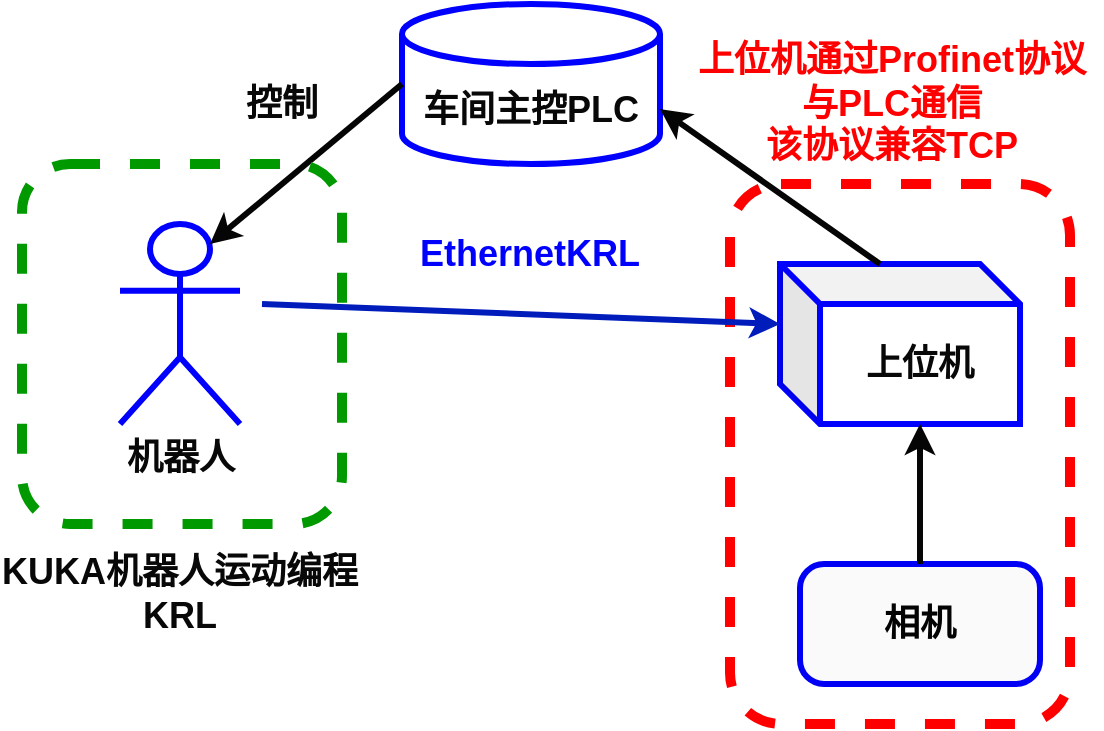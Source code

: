 <mxfile>
    <diagram id="0ZwW-vUITOqkvyoN0IJ5" name="Page-1">
        <mxGraphModel dx="1068" dy="534" grid="1" gridSize="10" guides="1" tooltips="1" connect="1" arrows="1" fold="1" page="1" pageScale="1" pageWidth="827" pageHeight="1169" background="#ffffff" math="0" shadow="0">
            <root>
                <mxCell id="0"/>
                <mxCell id="1" parent="0"/>
                <mxCell id="12" value="&lt;font style=&quot;font-size: 18px&quot; color=&quot;#080808&quot;&gt;&lt;b&gt;车间主控PLC&lt;/b&gt;&lt;/font&gt;" style="shape=cylinder3;whiteSpace=wrap;html=1;boundedLbl=1;backgroundOutline=1;size=15;fillColor=none;strokeColor=#0000FF;strokeWidth=3;" parent="1" vertex="1">
                    <mxGeometry x="310" y="100" width="129" height="80" as="geometry"/>
                </mxCell>
                <mxCell id="15" value="&lt;font color=&quot;#080808&quot; style=&quot;font-size: 18px&quot;&gt;&lt;b&gt;上位机&lt;/b&gt;&lt;/font&gt;&lt;span style=&quot;color: rgba(0 , 0 , 0 , 0) ; font-family: monospace ; font-size: 0px&quot;&gt;%3CmxGraphModel%3E%3Croot%3E%3CmxCell%20id%3D%220%22%2F%3E%3CmxCell%20id%3D%221%22%20parent%3D%220%22%2F%3E%3CmxCell%20id%3D%222%22%20value%3D%22%26lt%3Bfont%20color%3D%26quot%3B%23080808%26quot%3B%20style%3D%26quot%3Bfont-size%3A%2018px%26quot%3B%26gt%3B%26lt%3Bb%26gt%3B%E6%9C%BA%E5%99%A8%E4%BA%BA%26lt%3B%2Fb%26gt%3B%26lt%3B%2Ffont%26gt%3B%22%20style%3D%22shape%3Dcube%3BwhiteSpace%3Dwrap%3Bhtml%3D1%3BboundedLbl%3D1%3BbackgroundOutline%3D1%3BdarkOpacity%3D0.05%3BdarkOpacity2%3D0.1%3BstrokeColor%3D%230000FF%3BstrokeWidth%3D3%3BfillColor%3Dnone%3B%22%20vertex%3D%221%22%20parent%3D%221%22%3E%3CmxGeometry%20x%3D%22300%22%20y%3D%22230%22%20width%3D%22120%22%20height%3D%2280%22%20as%3D%22geometry%22%2F%3E%3C%2FmxCell%3E%3C%2Froot%3E%3C%2FmxGraphModel%3E&lt;/span&gt;" style="shape=cube;whiteSpace=wrap;html=1;boundedLbl=1;backgroundOutline=1;darkOpacity=0.05;darkOpacity2=0.1;strokeColor=#0000FF;strokeWidth=3;fillColor=none;" parent="1" vertex="1">
                    <mxGeometry x="499" y="230" width="120" height="80" as="geometry"/>
                </mxCell>
                <mxCell id="18" value="&lt;b&gt;机器人&lt;/b&gt;" style="shape=umlActor;verticalLabelPosition=bottom;verticalAlign=top;html=1;outlineConnect=0;fontSize=18;fontColor=#080808;strokeColor=#0000FF;strokeWidth=3;fillColor=none;" parent="1" vertex="1">
                    <mxGeometry x="169" y="210" width="60" height="100" as="geometry"/>
                </mxCell>
                <mxCell id="19" value="&lt;font size=&quot;1&quot;&gt;&lt;b style=&quot;font-size: 18px&quot;&gt;相机&lt;/b&gt;&lt;/font&gt;" style="rounded=1;whiteSpace=wrap;html=1;fontSize=12;arcSize=20;fillColor=#FAFAFA;strokeColor=#0000F5;fontColor=#030303;strokeWidth=3;" parent="1" vertex="1">
                    <mxGeometry x="509" y="380" width="120" height="60" as="geometry"/>
                </mxCell>
                <mxCell id="20" style="edgeStyle=none;html=1;entryX=0.75;entryY=0.1;entryDx=0;entryDy=0;fontSize=18;strokeColor=#050505;strokeWidth=3;exitX=0;exitY=0.5;exitDx=0;exitDy=0;exitPerimeter=0;entryPerimeter=0;" parent="1" source="12" target="18" edge="1">
                    <mxGeometry relative="1" as="geometry">
                        <mxPoint x="269" y="390" as="sourcePoint"/>
                        <mxPoint x="379" y="390" as="targetPoint"/>
                    </mxGeometry>
                </mxCell>
                <mxCell id="21" style="edgeStyle=none;html=1;entryX=1;entryY=0;entryDx=0;entryDy=52.5;fontSize=18;strokeColor=#050505;strokeWidth=3;entryPerimeter=0;exitX=0;exitY=0;exitDx=50;exitDy=0;exitPerimeter=0;" parent="1" source="15" target="12" edge="1">
                    <mxGeometry relative="1" as="geometry">
                        <mxPoint x="530" y="130" as="sourcePoint"/>
                        <mxPoint x="329" y="320" as="targetPoint"/>
                    </mxGeometry>
                </mxCell>
                <mxCell id="22" style="edgeStyle=none;html=1;entryX=0;entryY=0;entryDx=70;entryDy=80;fontSize=18;strokeColor=#050505;strokeWidth=3;entryPerimeter=0;exitX=0.5;exitY=0;exitDx=0;exitDy=0;" parent="1" source="19" target="15" edge="1">
                    <mxGeometry relative="1" as="geometry">
                        <mxPoint x="700" y="350" as="sourcePoint"/>
                        <mxPoint x="469" y="380" as="targetPoint"/>
                    </mxGeometry>
                </mxCell>
                <mxCell id="t5s5XTf1Shd5iWonTjOI-22" value="" style="rounded=1;whiteSpace=wrap;html=1;dashed=1;strokeWidth=5;strokeColor=#FF0000;fillColor=none;" parent="1" vertex="1">
                    <mxGeometry x="474" y="190" width="170" height="270" as="geometry"/>
                </mxCell>
                <mxCell id="t5s5XTf1Shd5iWonTjOI-23" value="" style="rounded=1;whiteSpace=wrap;html=1;dashed=1;strokeWidth=5;strokeColor=#009900;fillColor=none;" parent="1" vertex="1">
                    <mxGeometry x="120" y="180" width="160" height="180" as="geometry"/>
                </mxCell>
                <mxCell id="t5s5XTf1Shd5iWonTjOI-24" value="&lt;b&gt;&lt;font style=&quot;font-size: 18px&quot; color=&quot;#080808&quot;&gt;KUKA机器人运动编程KRL&lt;/font&gt;&lt;/b&gt;" style="text;html=1;strokeColor=none;fillColor=none;align=center;verticalAlign=middle;whiteSpace=wrap;rounded=0;dashed=1;" parent="1" vertex="1">
                    <mxGeometry x="109" y="380" width="180" height="30" as="geometry"/>
                </mxCell>
                <mxCell id="t5s5XTf1Shd5iWonTjOI-25" value="&lt;b&gt;&lt;font style=&quot;font-size: 18px;&quot;&gt;&lt;font color=&quot;#ff0000&quot;&gt;上位机通过Profinet协议与PLC通信&lt;br&gt;该协议兼容TCP&lt;/font&gt;&lt;br&gt;&lt;/font&gt;&lt;/b&gt;" style="text;html=1;strokeColor=none;fillColor=none;align=center;verticalAlign=middle;whiteSpace=wrap;rounded=0;dashed=1;" parent="1" vertex="1">
                    <mxGeometry x="450" y="110" width="210" height="80" as="geometry"/>
                </mxCell>
                <mxCell id="24" value="&lt;font color=&quot;#080808&quot;&gt;&lt;span style=&quot;font-size: 18px&quot;&gt;&lt;b&gt;控制&lt;/b&gt;&lt;/span&gt;&lt;/font&gt;" style="text;html=1;strokeColor=none;fillColor=none;align=center;verticalAlign=middle;whiteSpace=wrap;rounded=0;" vertex="1" parent="1">
                    <mxGeometry x="220" y="135" width="60" height="30" as="geometry"/>
                </mxCell>
                <mxCell id="25" style="edgeStyle=none;html=1;fontSize=18;strokeColor=#001DBC;strokeWidth=3;entryX=0;entryY=0;entryDx=0;entryDy=30;entryPerimeter=0;fillColor=#0050ef;" edge="1" parent="1" target="15">
                    <mxGeometry relative="1" as="geometry">
                        <mxPoint x="240" y="250" as="sourcePoint"/>
                        <mxPoint x="450" y="240" as="targetPoint"/>
                    </mxGeometry>
                </mxCell>
                <mxCell id="26" value="&lt;span style=&quot;font-size: 18px&quot;&gt;&lt;b&gt;&lt;font color=&quot;#0000ff&quot;&gt;EthernetKRL&lt;/font&gt;&lt;/b&gt;&lt;/span&gt;" style="text;html=1;strokeColor=none;fillColor=none;align=center;verticalAlign=middle;whiteSpace=wrap;rounded=0;" vertex="1" parent="1">
                    <mxGeometry x="309" y="210" width="130" height="30" as="geometry"/>
                </mxCell>
            </root>
        </mxGraphModel>
    </diagram>
</mxfile>